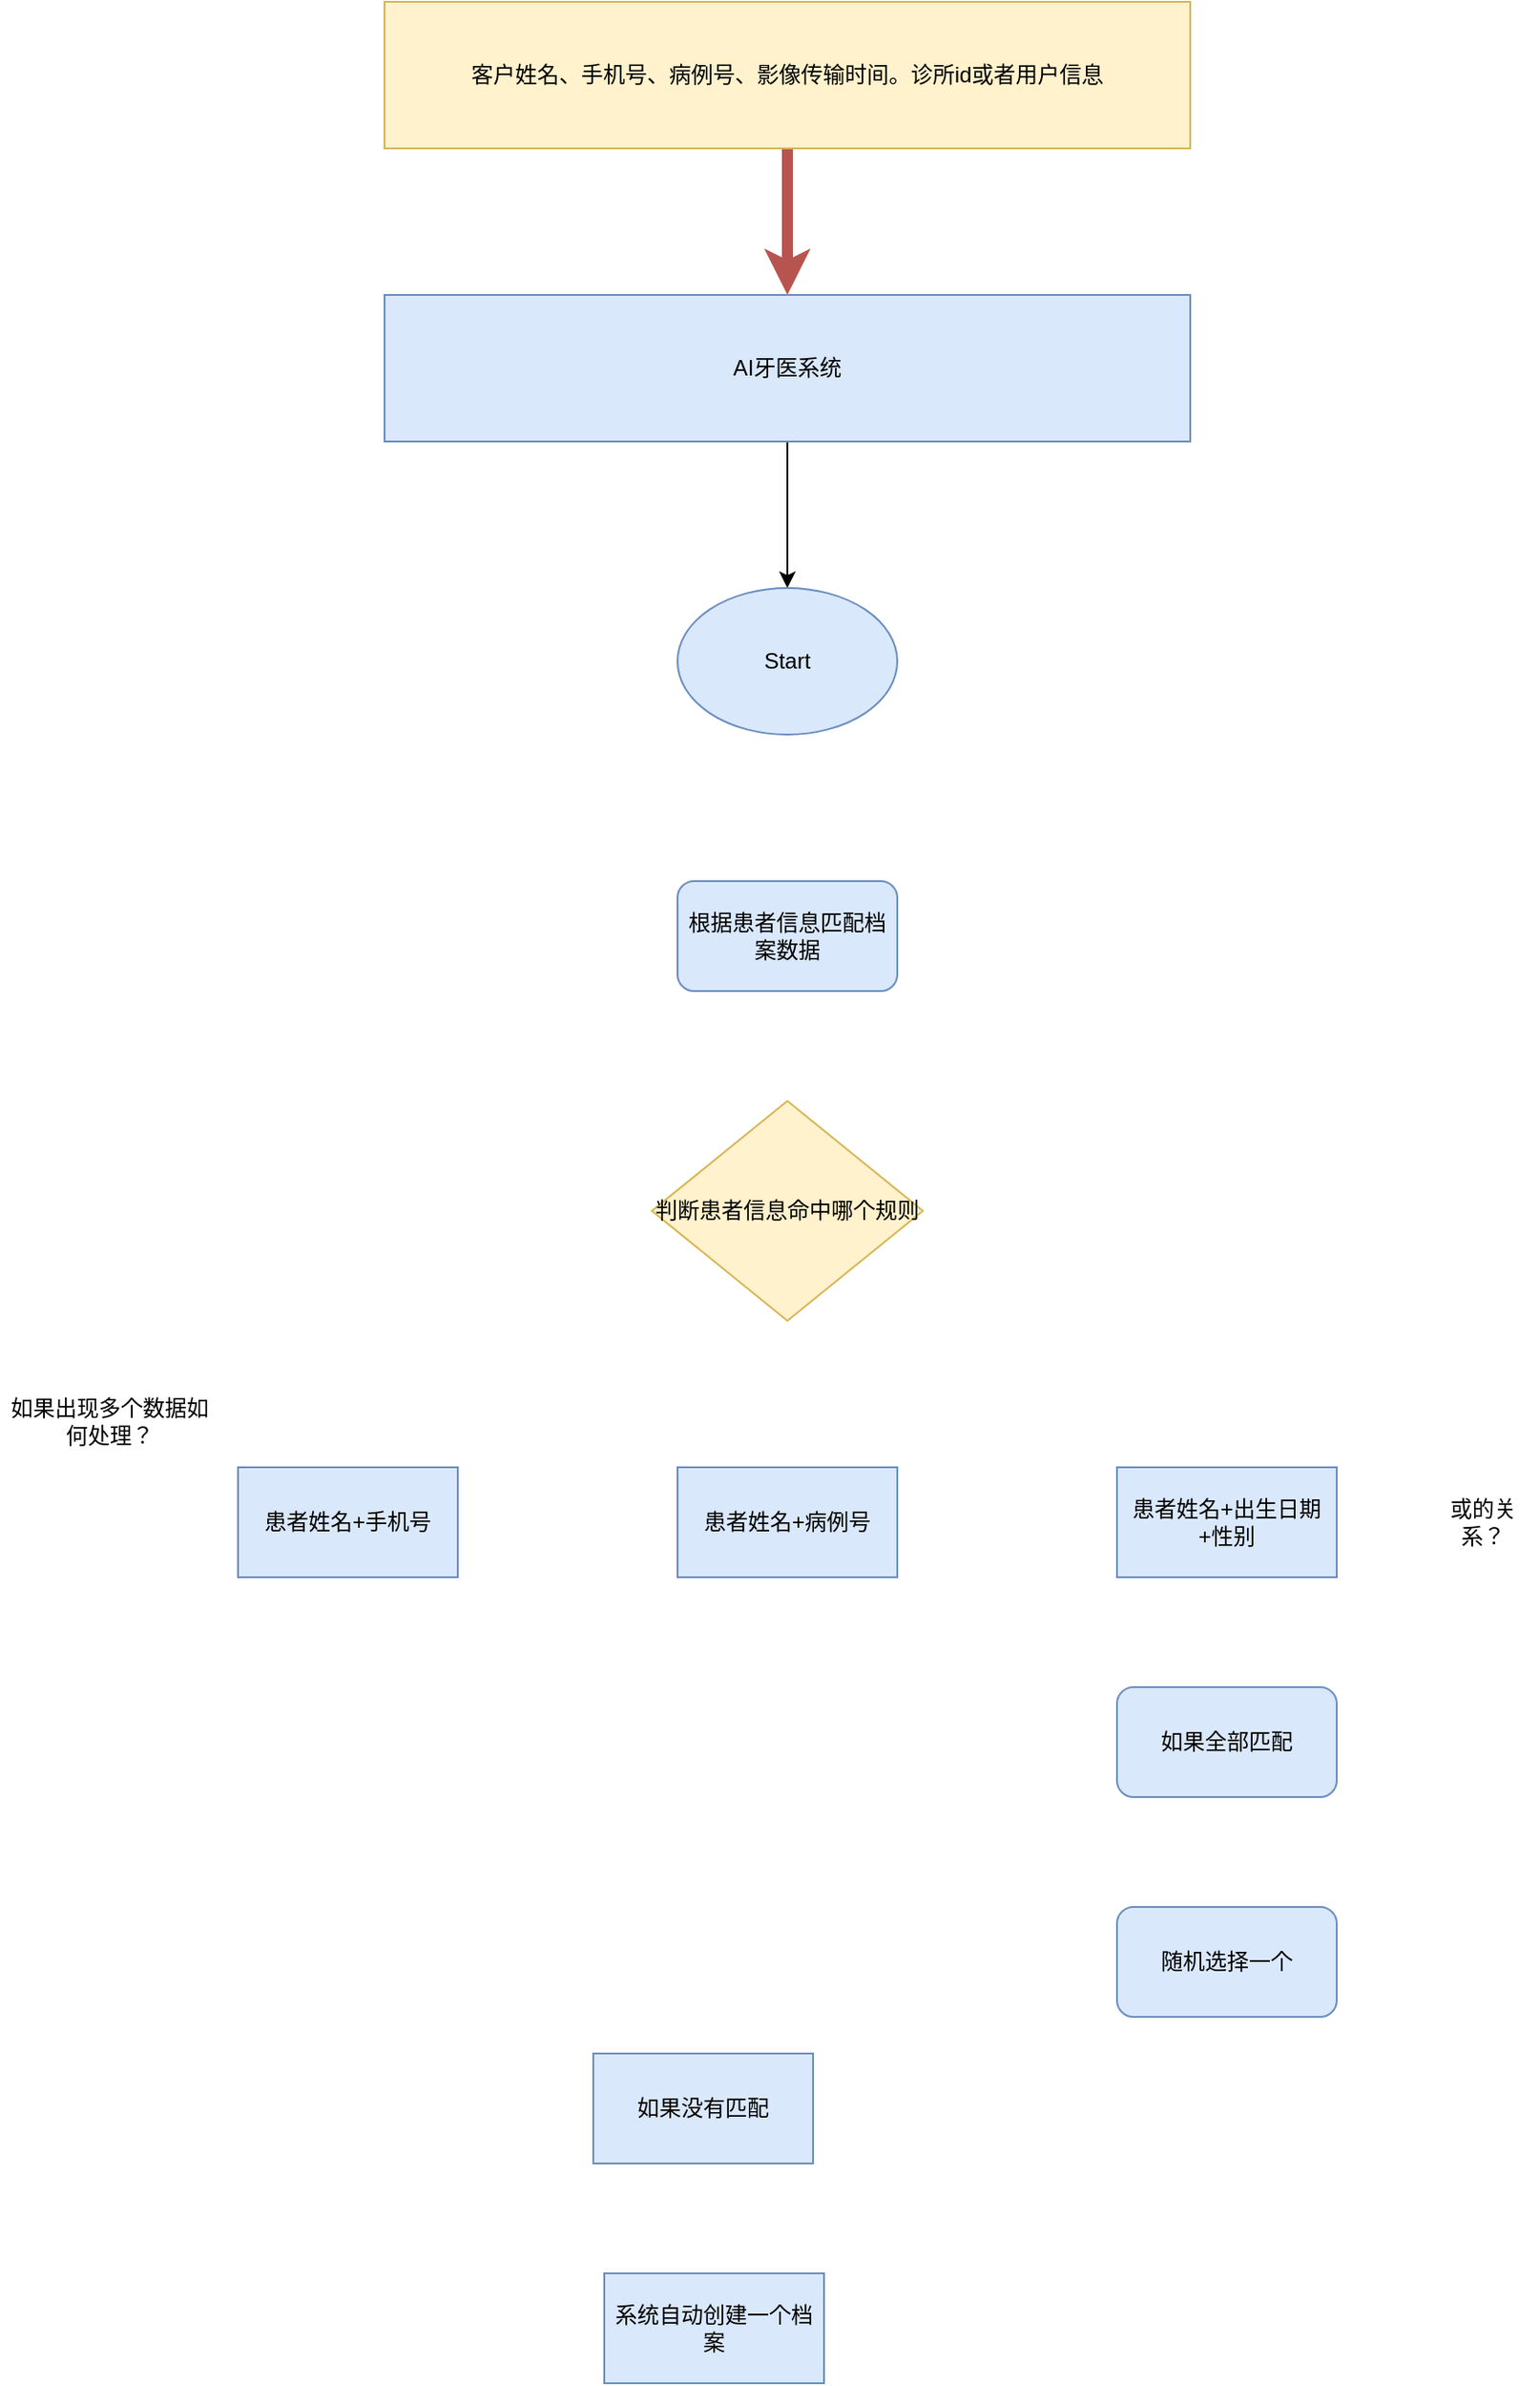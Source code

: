 <mxfile version="20.4.2" type="github">
  <diagram id="0uF88qrrJIsZdChHyWDg" name="第 1 页">
    <mxGraphModel dx="946" dy="614" grid="1" gridSize="10" guides="1" tooltips="1" connect="1" arrows="1" fold="1" page="1" pageScale="1" pageWidth="827" pageHeight="1169" math="0" shadow="0">
      <root>
        <mxCell id="0" />
        <mxCell id="1" parent="0" />
        <mxCell id="lVQHTALBccKQVXWC6iIf-3" value="" style="edgeStyle=orthogonalEdgeStyle;orthogonalLoop=1;jettySize=auto;html=1;rounded=0;strokeWidth=6;fillColor=#f8cecc;strokeColor=#b85450;" edge="1" parent="1" source="lVQHTALBccKQVXWC6iIf-1" target="lVQHTALBccKQVXWC6iIf-2">
          <mxGeometry relative="1" as="geometry" />
        </mxCell>
        <mxCell id="lVQHTALBccKQVXWC6iIf-1" value="客户姓名、手机号、病例号、影像传输时间。诊所id或者用户信息" style="rounded=0;whiteSpace=wrap;html=1;fillColor=#fff2cc;strokeColor=#d6b656;" vertex="1" parent="1">
          <mxGeometry x="240" y="40" width="440" height="80" as="geometry" />
        </mxCell>
        <mxCell id="lVQHTALBccKQVXWC6iIf-5" value="" style="edgeStyle=orthogonalEdgeStyle;rounded=0;orthogonalLoop=1;jettySize=auto;html=1;strokeWidth=1;" edge="1" parent="1" source="lVQHTALBccKQVXWC6iIf-2" target="lVQHTALBccKQVXWC6iIf-4">
          <mxGeometry relative="1" as="geometry" />
        </mxCell>
        <mxCell id="lVQHTALBccKQVXWC6iIf-2" value="AI牙医系统" style="rounded=0;whiteSpace=wrap;html=1;fillColor=#dae8fc;strokeColor=#6c8ebf;" vertex="1" parent="1">
          <mxGeometry x="240" y="200" width="440" height="80" as="geometry" />
        </mxCell>
        <mxCell id="lVQHTALBccKQVXWC6iIf-4" value="Start" style="ellipse;whiteSpace=wrap;html=1;fillColor=#dae8fc;strokeColor=#6c8ebf;" vertex="1" parent="1">
          <mxGeometry x="400" y="360" width="120" height="80" as="geometry" />
        </mxCell>
        <mxCell id="lVQHTALBccKQVXWC6iIf-6" value="根据患者信息匹配档案数据" style="rounded=1;whiteSpace=wrap;html=1;fillColor=#dae8fc;strokeColor=#6c8ebf;" vertex="1" parent="1">
          <mxGeometry x="400" y="520" width="120" height="60" as="geometry" />
        </mxCell>
        <mxCell id="lVQHTALBccKQVXWC6iIf-9" value="判断患者信息命中哪个规则" style="rhombus;whiteSpace=wrap;html=1;fillColor=#fff2cc;strokeColor=#d6b656;" vertex="1" parent="1">
          <mxGeometry x="386" y="640" width="148" height="120" as="geometry" />
        </mxCell>
        <mxCell id="lVQHTALBccKQVXWC6iIf-10" value="患者姓名+病例号" style="rounded=0;whiteSpace=wrap;html=1;fillColor=#dae8fc;strokeColor=#6c8ebf;" vertex="1" parent="1">
          <mxGeometry x="400" y="840" width="120" height="60" as="geometry" />
        </mxCell>
        <mxCell id="lVQHTALBccKQVXWC6iIf-11" value="患者姓名+手机号" style="rounded=0;whiteSpace=wrap;html=1;fillColor=#dae8fc;strokeColor=#6c8ebf;" vertex="1" parent="1">
          <mxGeometry x="160" y="840" width="120" height="60" as="geometry" />
        </mxCell>
        <mxCell id="lVQHTALBccKQVXWC6iIf-12" value="患者姓名+出生日期+性别" style="rounded=0;whiteSpace=wrap;html=1;fillColor=#dae8fc;strokeColor=#6c8ebf;" vertex="1" parent="1">
          <mxGeometry x="640" y="840" width="120" height="60" as="geometry" />
        </mxCell>
        <mxCell id="lVQHTALBccKQVXWC6iIf-14" value="如果出现多个数据如何处理？" style="text;html=1;strokeColor=none;fillColor=none;align=center;verticalAlign=middle;whiteSpace=wrap;rounded=0;" vertex="1" parent="1">
          <mxGeometry x="30" y="800" width="120" height="30" as="geometry" />
        </mxCell>
        <mxCell id="lVQHTALBccKQVXWC6iIf-15" value="或的关系？" style="text;html=1;strokeColor=none;fillColor=none;align=center;verticalAlign=middle;whiteSpace=wrap;rounded=0;" vertex="1" parent="1">
          <mxGeometry x="810" y="855" width="60" height="30" as="geometry" />
        </mxCell>
        <mxCell id="lVQHTALBccKQVXWC6iIf-16" value="如果全部匹配" style="rounded=1;whiteSpace=wrap;html=1;fillColor=#dae8fc;strokeColor=#6c8ebf;" vertex="1" parent="1">
          <mxGeometry x="640" y="960" width="120" height="60" as="geometry" />
        </mxCell>
        <mxCell id="lVQHTALBccKQVXWC6iIf-17" value="随机选择一个" style="rounded=1;whiteSpace=wrap;html=1;fillColor=#dae8fc;strokeColor=#6c8ebf;" vertex="1" parent="1">
          <mxGeometry x="640" y="1080" width="120" height="60" as="geometry" />
        </mxCell>
        <mxCell id="lVQHTALBccKQVXWC6iIf-18" value="如果没有匹配" style="rounded=0;whiteSpace=wrap;html=1;fillColor=#dae8fc;strokeColor=#6c8ebf;" vertex="1" parent="1">
          <mxGeometry x="354" y="1160" width="120" height="60" as="geometry" />
        </mxCell>
        <mxCell id="lVQHTALBccKQVXWC6iIf-19" value="系统自动创建一个档案" style="rounded=0;whiteSpace=wrap;html=1;fillColor=#dae8fc;strokeColor=#6c8ebf;" vertex="1" parent="1">
          <mxGeometry x="360" y="1280" width="120" height="60" as="geometry" />
        </mxCell>
      </root>
    </mxGraphModel>
  </diagram>
</mxfile>
